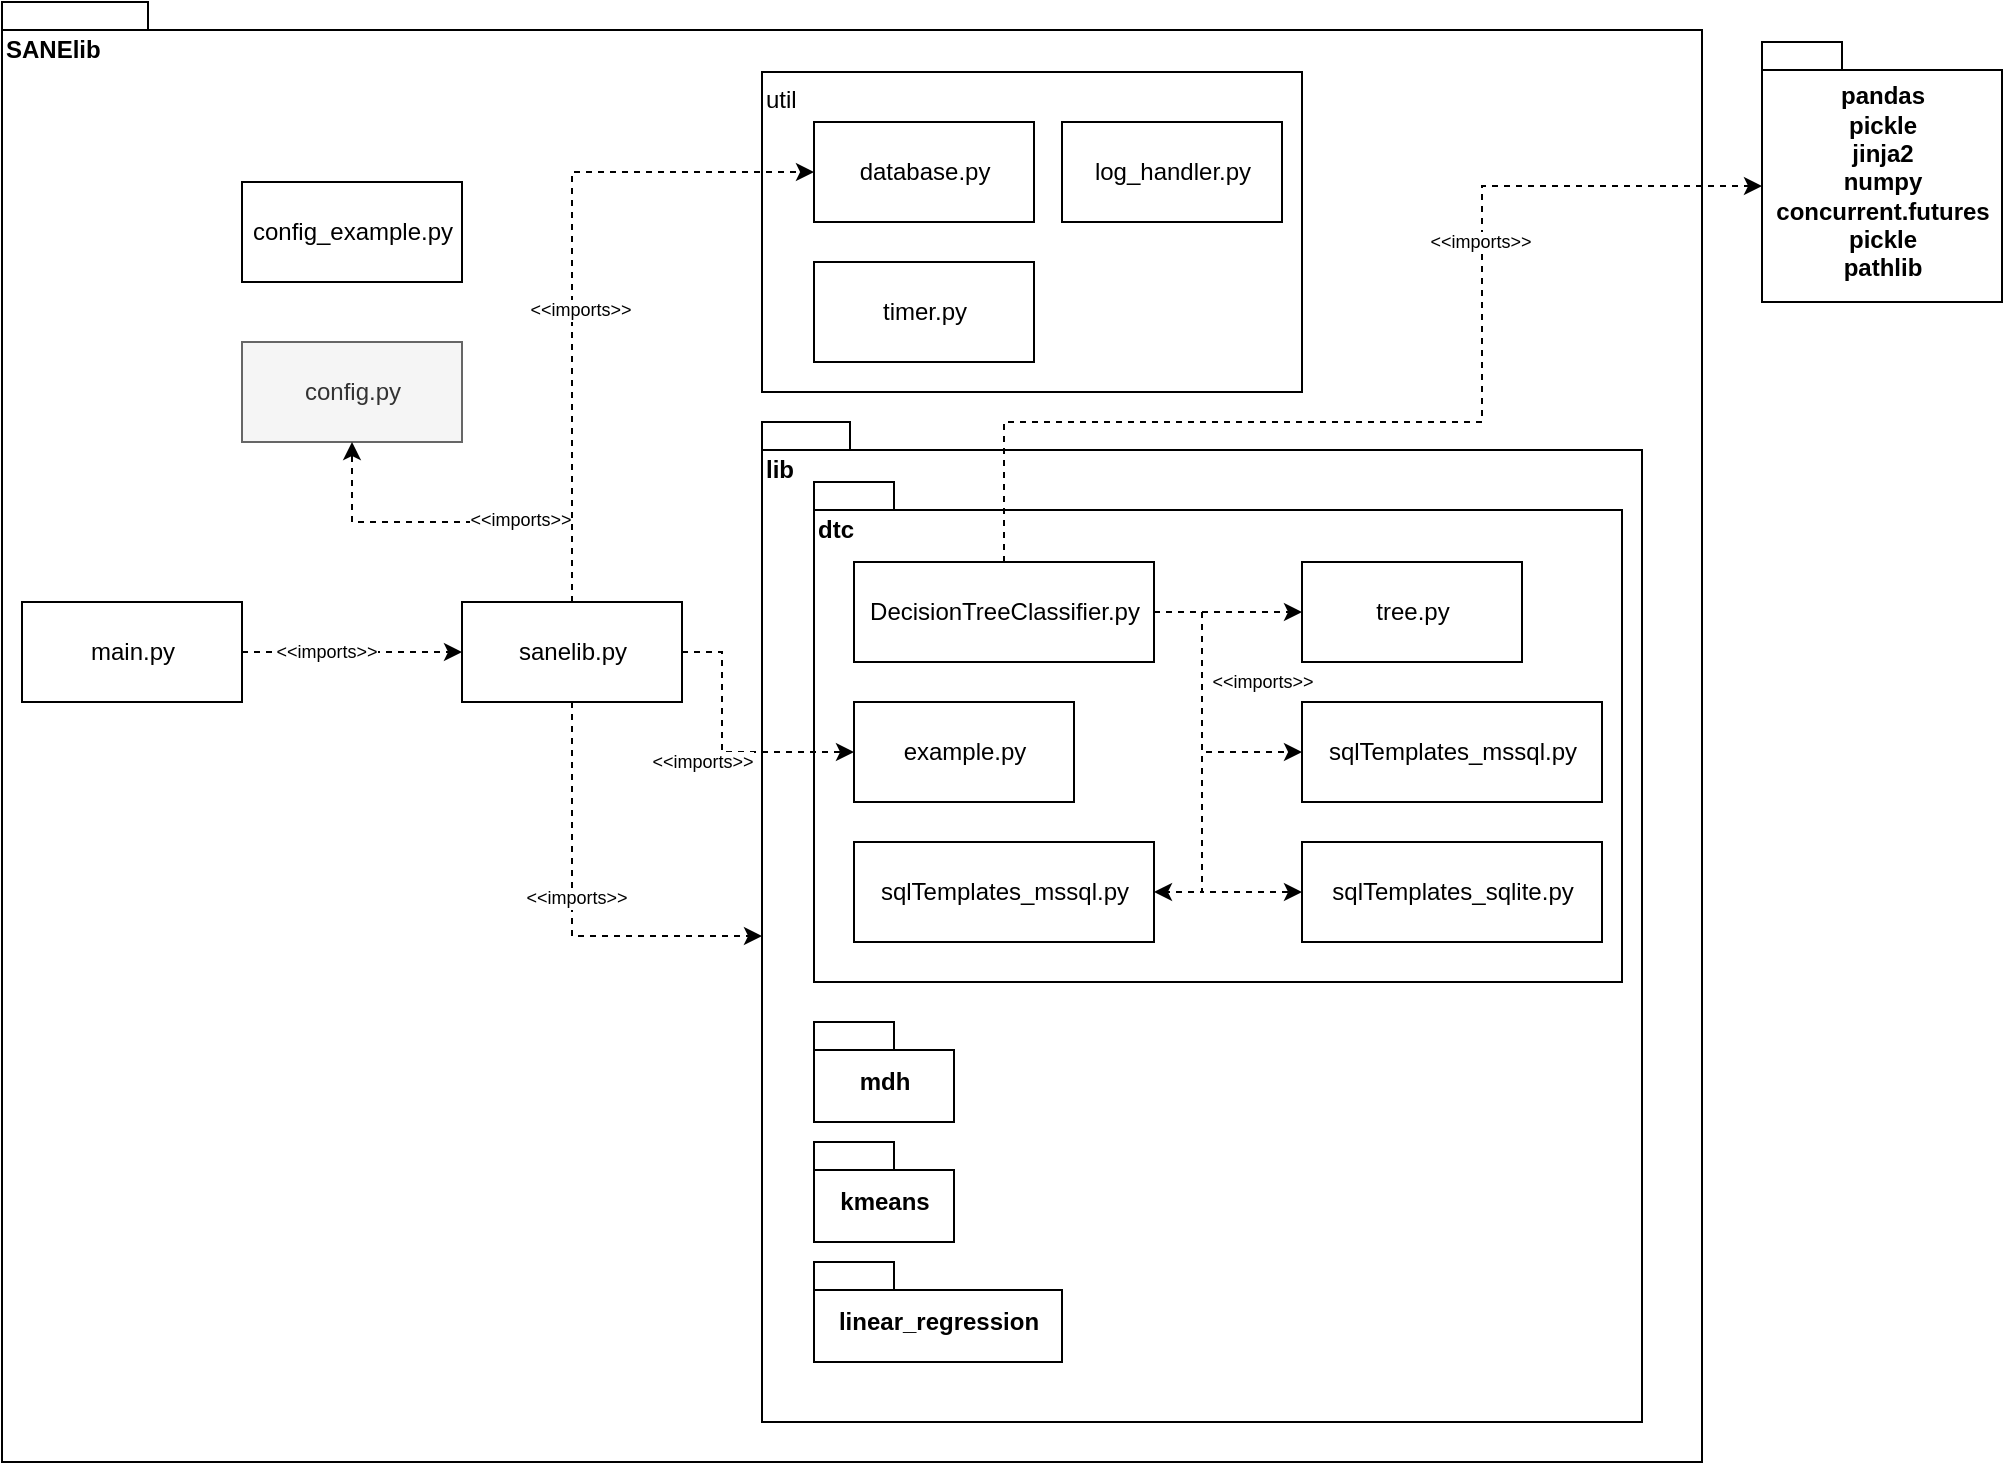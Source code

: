 <mxfile version="14.6.13" type="github">
  <diagram id="C5RBs43oDa-KdzZeNtuy" name="Page-1">
    <mxGraphModel dx="1179" dy="804" grid="1" gridSize="10" guides="1" tooltips="1" connect="1" arrows="1" fold="1" page="1" pageScale="1" pageWidth="827" pageHeight="1169" math="0" shadow="0">
      <root>
        <mxCell id="WIyWlLk6GJQsqaUBKTNV-0" />
        <mxCell id="WIyWlLk6GJQsqaUBKTNV-1" parent="WIyWlLk6GJQsqaUBKTNV-0" />
        <mxCell id="gBLnQVbnuJ3zSSm4HvQB-44" value="SANElib" style="shape=folder;fontStyle=1;spacingTop=10;tabWidth=40;tabHeight=14;tabPosition=left;html=1;fillColor=none;align=left;verticalAlign=top;" vertex="1" parent="WIyWlLk6GJQsqaUBKTNV-1">
          <mxGeometry width="850" height="730" as="geometry" />
        </mxCell>
        <mxCell id="gBLnQVbnuJ3zSSm4HvQB-21" value="lib" style="shape=folder;fontStyle=1;spacingTop=10;tabWidth=40;tabHeight=14;tabPosition=left;html=1;fillColor=none;align=left;verticalAlign=top;" vertex="1" parent="WIyWlLk6GJQsqaUBKTNV-1">
          <mxGeometry x="380" y="210" width="440" height="500" as="geometry" />
        </mxCell>
        <mxCell id="gBLnQVbnuJ3zSSm4HvQB-22" value="dtc" style="shape=folder;fontStyle=1;spacingTop=10;tabWidth=40;tabHeight=14;tabPosition=left;html=1;fillColor=none;align=left;verticalAlign=top;" vertex="1" parent="WIyWlLk6GJQsqaUBKTNV-1">
          <mxGeometry x="406" y="240" width="404" height="250" as="geometry" />
        </mxCell>
        <mxCell id="gBLnQVbnuJ3zSSm4HvQB-0" value="config.py" style="html=1;fillColor=#f5f5f5;strokeColor=#666666;fontColor=#333333;" vertex="1" parent="WIyWlLk6GJQsqaUBKTNV-1">
          <mxGeometry x="120" y="170" width="110" height="50" as="geometry" />
        </mxCell>
        <mxCell id="gBLnQVbnuJ3zSSm4HvQB-20" style="edgeStyle=orthogonalEdgeStyle;rounded=0;orthogonalLoop=1;jettySize=auto;html=1;exitX=0.5;exitY=0;exitDx=0;exitDy=0;entryX=0.5;entryY=1;entryDx=0;entryDy=0;endArrow=classic;endFill=1;dashed=1;" edge="1" parent="WIyWlLk6GJQsqaUBKTNV-1" source="gBLnQVbnuJ3zSSm4HvQB-1" target="gBLnQVbnuJ3zSSm4HvQB-0">
          <mxGeometry relative="1" as="geometry" />
        </mxCell>
        <mxCell id="gBLnQVbnuJ3zSSm4HvQB-29" value="&amp;lt;&amp;lt;imports&amp;gt;&amp;gt;" style="edgeLabel;html=1;align=center;verticalAlign=middle;resizable=0;points=[];fontSize=9;" vertex="1" connectable="0" parent="gBLnQVbnuJ3zSSm4HvQB-20">
          <mxGeometry x="-0.307" y="-1" relative="1" as="geometry">
            <mxPoint as="offset" />
          </mxGeometry>
        </mxCell>
        <mxCell id="gBLnQVbnuJ3zSSm4HvQB-30" style="edgeStyle=orthogonalEdgeStyle;rounded=0;orthogonalLoop=1;jettySize=auto;html=1;exitX=0.5;exitY=1;exitDx=0;exitDy=0;entryX=0;entryY=0;entryDx=0;entryDy=257;entryPerimeter=0;dashed=1;fontSize=9;endArrow=classic;endFill=1;" edge="1" parent="WIyWlLk6GJQsqaUBKTNV-1" source="gBLnQVbnuJ3zSSm4HvQB-1" target="gBLnQVbnuJ3zSSm4HvQB-21">
          <mxGeometry relative="1" as="geometry" />
        </mxCell>
        <mxCell id="gBLnQVbnuJ3zSSm4HvQB-33" value="&amp;lt;&amp;lt;imports&amp;gt;&amp;gt;" style="edgeLabel;html=1;align=center;verticalAlign=middle;resizable=0;points=[];fontSize=9;" vertex="1" connectable="0" parent="gBLnQVbnuJ3zSSm4HvQB-30">
          <mxGeometry x="-0.078" y="2" relative="1" as="geometry">
            <mxPoint as="offset" />
          </mxGeometry>
        </mxCell>
        <mxCell id="gBLnQVbnuJ3zSSm4HvQB-34" style="edgeStyle=orthogonalEdgeStyle;rounded=0;orthogonalLoop=1;jettySize=auto;html=1;exitX=0.5;exitY=0;exitDx=0;exitDy=0;entryX=0;entryY=0.5;entryDx=0;entryDy=0;dashed=1;fontSize=9;endArrow=classic;endFill=1;" edge="1" parent="WIyWlLk6GJQsqaUBKTNV-1" source="gBLnQVbnuJ3zSSm4HvQB-1" target="gBLnQVbnuJ3zSSm4HvQB-5">
          <mxGeometry relative="1" as="geometry" />
        </mxCell>
        <mxCell id="gBLnQVbnuJ3zSSm4HvQB-35" value="&amp;lt;&amp;lt;imports&amp;gt;&amp;gt;" style="edgeLabel;html=1;align=center;verticalAlign=middle;resizable=0;points=[];fontSize=9;" vertex="1" connectable="0" parent="gBLnQVbnuJ3zSSm4HvQB-34">
          <mxGeometry x="-0.127" y="-4" relative="1" as="geometry">
            <mxPoint as="offset" />
          </mxGeometry>
        </mxCell>
        <mxCell id="gBLnQVbnuJ3zSSm4HvQB-37" style="edgeStyle=orthogonalEdgeStyle;rounded=0;orthogonalLoop=1;jettySize=auto;html=1;exitX=1;exitY=0.5;exitDx=0;exitDy=0;entryX=0;entryY=0.5;entryDx=0;entryDy=0;dashed=1;fontSize=9;endArrow=classic;endFill=1;" edge="1" parent="WIyWlLk6GJQsqaUBKTNV-1" source="gBLnQVbnuJ3zSSm4HvQB-1" target="gBLnQVbnuJ3zSSm4HvQB-14">
          <mxGeometry relative="1" as="geometry">
            <Array as="points">
              <mxPoint x="360" y="325" />
              <mxPoint x="360" y="375" />
            </Array>
          </mxGeometry>
        </mxCell>
        <mxCell id="gBLnQVbnuJ3zSSm4HvQB-38" value="&amp;lt;&amp;lt;imports&amp;gt;&amp;gt;" style="edgeLabel;html=1;align=center;verticalAlign=middle;resizable=0;points=[];fontSize=9;" vertex="1" connectable="0" parent="gBLnQVbnuJ3zSSm4HvQB-37">
          <mxGeometry x="-0.132" y="2" relative="1" as="geometry">
            <mxPoint x="-12" y="16" as="offset" />
          </mxGeometry>
        </mxCell>
        <mxCell id="gBLnQVbnuJ3zSSm4HvQB-1" value="sanelib.py" style="html=1;" vertex="1" parent="WIyWlLk6GJQsqaUBKTNV-1">
          <mxGeometry x="230" y="300" width="110" height="50" as="geometry" />
        </mxCell>
        <mxCell id="gBLnQVbnuJ3zSSm4HvQB-19" style="edgeStyle=orthogonalEdgeStyle;rounded=0;orthogonalLoop=1;jettySize=auto;html=1;exitX=1;exitY=0.5;exitDx=0;exitDy=0;entryX=0;entryY=0.5;entryDx=0;entryDy=0;endArrow=classic;endFill=1;dashed=1;" edge="1" parent="WIyWlLk6GJQsqaUBKTNV-1" source="gBLnQVbnuJ3zSSm4HvQB-2" target="gBLnQVbnuJ3zSSm4HvQB-1">
          <mxGeometry relative="1" as="geometry" />
        </mxCell>
        <mxCell id="gBLnQVbnuJ3zSSm4HvQB-28" value="&amp;lt;&amp;lt;imports&amp;gt;&amp;gt;" style="edgeLabel;html=1;align=center;verticalAlign=middle;resizable=0;points=[];fontSize=9;" vertex="1" connectable="0" parent="gBLnQVbnuJ3zSSm4HvQB-19">
          <mxGeometry x="-0.24" relative="1" as="geometry">
            <mxPoint as="offset" />
          </mxGeometry>
        </mxCell>
        <mxCell id="gBLnQVbnuJ3zSSm4HvQB-2" value="main.py" style="html=1;" vertex="1" parent="WIyWlLk6GJQsqaUBKTNV-1">
          <mxGeometry x="10" y="300" width="110" height="50" as="geometry" />
        </mxCell>
        <mxCell id="gBLnQVbnuJ3zSSm4HvQB-3" value="config_example.py" style="html=1;" vertex="1" parent="WIyWlLk6GJQsqaUBKTNV-1">
          <mxGeometry x="120" y="90" width="110" height="50" as="geometry" />
        </mxCell>
        <mxCell id="gBLnQVbnuJ3zSSm4HvQB-4" value="util" style="html=1;fillColor=none;align=left;verticalAlign=top;" vertex="1" parent="WIyWlLk6GJQsqaUBKTNV-1">
          <mxGeometry x="380" y="35" width="270" height="160" as="geometry" />
        </mxCell>
        <mxCell id="gBLnQVbnuJ3zSSm4HvQB-5" value="database.py" style="html=1;" vertex="1" parent="WIyWlLk6GJQsqaUBKTNV-1">
          <mxGeometry x="406" y="60" width="110" height="50" as="geometry" />
        </mxCell>
        <mxCell id="gBLnQVbnuJ3zSSm4HvQB-6" value="log_handler.py" style="html=1;" vertex="1" parent="WIyWlLk6GJQsqaUBKTNV-1">
          <mxGeometry x="530" y="60" width="110" height="50" as="geometry" />
        </mxCell>
        <mxCell id="gBLnQVbnuJ3zSSm4HvQB-7" value="timer.py" style="html=1;" vertex="1" parent="WIyWlLk6GJQsqaUBKTNV-1">
          <mxGeometry x="406" y="130" width="110" height="50" as="geometry" />
        </mxCell>
        <mxCell id="gBLnQVbnuJ3zSSm4HvQB-36" style="edgeStyle=orthogonalEdgeStyle;rounded=0;orthogonalLoop=1;jettySize=auto;html=1;exitX=1;exitY=0.5;exitDx=0;exitDy=0;entryX=0;entryY=0.5;entryDx=0;entryDy=0;dashed=1;fontSize=9;endArrow=classic;endFill=1;" edge="1" parent="WIyWlLk6GJQsqaUBKTNV-1" source="gBLnQVbnuJ3zSSm4HvQB-13" target="gBLnQVbnuJ3zSSm4HvQB-15">
          <mxGeometry relative="1" as="geometry" />
        </mxCell>
        <mxCell id="gBLnQVbnuJ3zSSm4HvQB-42" value="&amp;lt;&amp;lt;imports&amp;gt;&amp;gt;" style="edgeLabel;html=1;align=center;verticalAlign=middle;resizable=0;points=[];fontSize=9;" vertex="1" connectable="0" parent="gBLnQVbnuJ3zSSm4HvQB-36">
          <mxGeometry x="-0.57" relative="1" as="geometry">
            <mxPoint x="38" y="35" as="offset" />
          </mxGeometry>
        </mxCell>
        <mxCell id="gBLnQVbnuJ3zSSm4HvQB-39" style="edgeStyle=orthogonalEdgeStyle;rounded=0;orthogonalLoop=1;jettySize=auto;html=1;exitX=1;exitY=0.5;exitDx=0;exitDy=0;entryX=0;entryY=0.5;entryDx=0;entryDy=0;dashed=1;fontSize=9;endArrow=classic;endFill=1;" edge="1" parent="WIyWlLk6GJQsqaUBKTNV-1" source="gBLnQVbnuJ3zSSm4HvQB-13" target="gBLnQVbnuJ3zSSm4HvQB-17">
          <mxGeometry relative="1" as="geometry">
            <Array as="points">
              <mxPoint x="600" y="305" />
              <mxPoint x="600" y="375" />
            </Array>
          </mxGeometry>
        </mxCell>
        <mxCell id="gBLnQVbnuJ3zSSm4HvQB-40" style="edgeStyle=orthogonalEdgeStyle;rounded=0;orthogonalLoop=1;jettySize=auto;html=1;exitX=1;exitY=0.5;exitDx=0;exitDy=0;entryX=0;entryY=0.5;entryDx=0;entryDy=0;dashed=1;fontSize=9;endArrow=classic;endFill=1;" edge="1" parent="WIyWlLk6GJQsqaUBKTNV-1" source="gBLnQVbnuJ3zSSm4HvQB-13" target="gBLnQVbnuJ3zSSm4HvQB-18">
          <mxGeometry relative="1" as="geometry">
            <Array as="points">
              <mxPoint x="600" y="305" />
              <mxPoint x="600" y="445" />
            </Array>
          </mxGeometry>
        </mxCell>
        <mxCell id="gBLnQVbnuJ3zSSm4HvQB-41" style="edgeStyle=orthogonalEdgeStyle;rounded=0;orthogonalLoop=1;jettySize=auto;html=1;exitX=1;exitY=0.5;exitDx=0;exitDy=0;entryX=1;entryY=0.5;entryDx=0;entryDy=0;dashed=1;fontSize=9;endArrow=classic;endFill=1;" edge="1" parent="WIyWlLk6GJQsqaUBKTNV-1" source="gBLnQVbnuJ3zSSm4HvQB-13" target="gBLnQVbnuJ3zSSm4HvQB-16">
          <mxGeometry relative="1" as="geometry">
            <Array as="points">
              <mxPoint x="600" y="305" />
              <mxPoint x="600" y="445" />
            </Array>
          </mxGeometry>
        </mxCell>
        <mxCell id="gBLnQVbnuJ3zSSm4HvQB-45" style="edgeStyle=orthogonalEdgeStyle;rounded=0;orthogonalLoop=1;jettySize=auto;html=1;exitX=0.5;exitY=0;exitDx=0;exitDy=0;entryX=0;entryY=0;entryDx=0;entryDy=72;entryPerimeter=0;dashed=1;fontSize=9;endArrow=classic;endFill=1;" edge="1" parent="WIyWlLk6GJQsqaUBKTNV-1" source="gBLnQVbnuJ3zSSm4HvQB-13" target="gBLnQVbnuJ3zSSm4HvQB-23">
          <mxGeometry relative="1" as="geometry">
            <Array as="points">
              <mxPoint x="501" y="210" />
              <mxPoint x="740" y="210" />
              <mxPoint x="740" y="92" />
            </Array>
          </mxGeometry>
        </mxCell>
        <mxCell id="gBLnQVbnuJ3zSSm4HvQB-46" value="&amp;lt;&amp;lt;imports&amp;gt;&amp;gt;" style="edgeLabel;html=1;align=center;verticalAlign=middle;resizable=0;points=[];fontSize=9;" vertex="1" connectable="0" parent="gBLnQVbnuJ3zSSm4HvQB-45">
          <mxGeometry x="0.413" y="1" relative="1" as="geometry">
            <mxPoint y="1" as="offset" />
          </mxGeometry>
        </mxCell>
        <mxCell id="gBLnQVbnuJ3zSSm4HvQB-13" value="DecisionTreeClassifier.py" style="html=1;" vertex="1" parent="WIyWlLk6GJQsqaUBKTNV-1">
          <mxGeometry x="426" y="280" width="150" height="50" as="geometry" />
        </mxCell>
        <mxCell id="gBLnQVbnuJ3zSSm4HvQB-14" value="example.py" style="html=1;" vertex="1" parent="WIyWlLk6GJQsqaUBKTNV-1">
          <mxGeometry x="426" y="350" width="110" height="50" as="geometry" />
        </mxCell>
        <mxCell id="gBLnQVbnuJ3zSSm4HvQB-15" value="tree.py" style="html=1;" vertex="1" parent="WIyWlLk6GJQsqaUBKTNV-1">
          <mxGeometry x="650" y="280" width="110" height="50" as="geometry" />
        </mxCell>
        <mxCell id="gBLnQVbnuJ3zSSm4HvQB-16" value="sqlTemplates_mssql.py" style="html=1;" vertex="1" parent="WIyWlLk6GJQsqaUBKTNV-1">
          <mxGeometry x="426" y="420" width="150" height="50" as="geometry" />
        </mxCell>
        <mxCell id="gBLnQVbnuJ3zSSm4HvQB-17" value="sqlTemplates_mssql.py" style="html=1;" vertex="1" parent="WIyWlLk6GJQsqaUBKTNV-1">
          <mxGeometry x="650" y="350" width="150" height="50" as="geometry" />
        </mxCell>
        <mxCell id="gBLnQVbnuJ3zSSm4HvQB-18" value="sqlTemplates_sqlite.py" style="html=1;" vertex="1" parent="WIyWlLk6GJQsqaUBKTNV-1">
          <mxGeometry x="650" y="420" width="150" height="50" as="geometry" />
        </mxCell>
        <mxCell id="gBLnQVbnuJ3zSSm4HvQB-23" value="&lt;div&gt;pandas&lt;/div&gt;&lt;div&gt;pickle&lt;/div&gt;&lt;div&gt;jinja2&lt;/div&gt;&lt;div&gt;numpy&lt;/div&gt;&lt;div&gt;concurrent.futures&lt;/div&gt;&lt;div&gt;pickle&lt;/div&gt;&lt;div&gt;pathlib&lt;br&gt;&lt;/div&gt;" style="shape=folder;fontStyle=1;spacingTop=10;tabWidth=40;tabHeight=14;tabPosition=left;html=1;align=center;labelPosition=center;verticalLabelPosition=middle;verticalAlign=middle;labelBackgroundColor=#ffffff;" vertex="1" parent="WIyWlLk6GJQsqaUBKTNV-1">
          <mxGeometry x="880" y="20" width="120" height="130" as="geometry" />
        </mxCell>
        <mxCell id="gBLnQVbnuJ3zSSm4HvQB-24" value="kmeans" style="shape=folder;fontStyle=1;spacingTop=10;tabWidth=40;tabHeight=14;tabPosition=left;html=1;align=center;labelPosition=center;verticalLabelPosition=middle;verticalAlign=middle;labelBackgroundColor=#ffffff;" vertex="1" parent="WIyWlLk6GJQsqaUBKTNV-1">
          <mxGeometry x="406" y="570" width="70" height="50" as="geometry" />
        </mxCell>
        <mxCell id="gBLnQVbnuJ3zSSm4HvQB-25" value="linear_regression" style="shape=folder;fontStyle=1;spacingTop=10;tabWidth=40;tabHeight=14;tabPosition=left;html=1;align=center;labelPosition=center;verticalLabelPosition=middle;verticalAlign=middle;labelBackgroundColor=#ffffff;" vertex="1" parent="WIyWlLk6GJQsqaUBKTNV-1">
          <mxGeometry x="406" y="630" width="124" height="50" as="geometry" />
        </mxCell>
        <mxCell id="gBLnQVbnuJ3zSSm4HvQB-43" value="mdh" style="shape=folder;fontStyle=1;spacingTop=10;tabWidth=40;tabHeight=14;tabPosition=left;html=1;align=center;labelPosition=center;verticalLabelPosition=middle;verticalAlign=middle;labelBackgroundColor=#ffffff;" vertex="1" parent="WIyWlLk6GJQsqaUBKTNV-1">
          <mxGeometry x="406" y="510" width="70" height="50" as="geometry" />
        </mxCell>
      </root>
    </mxGraphModel>
  </diagram>
</mxfile>
